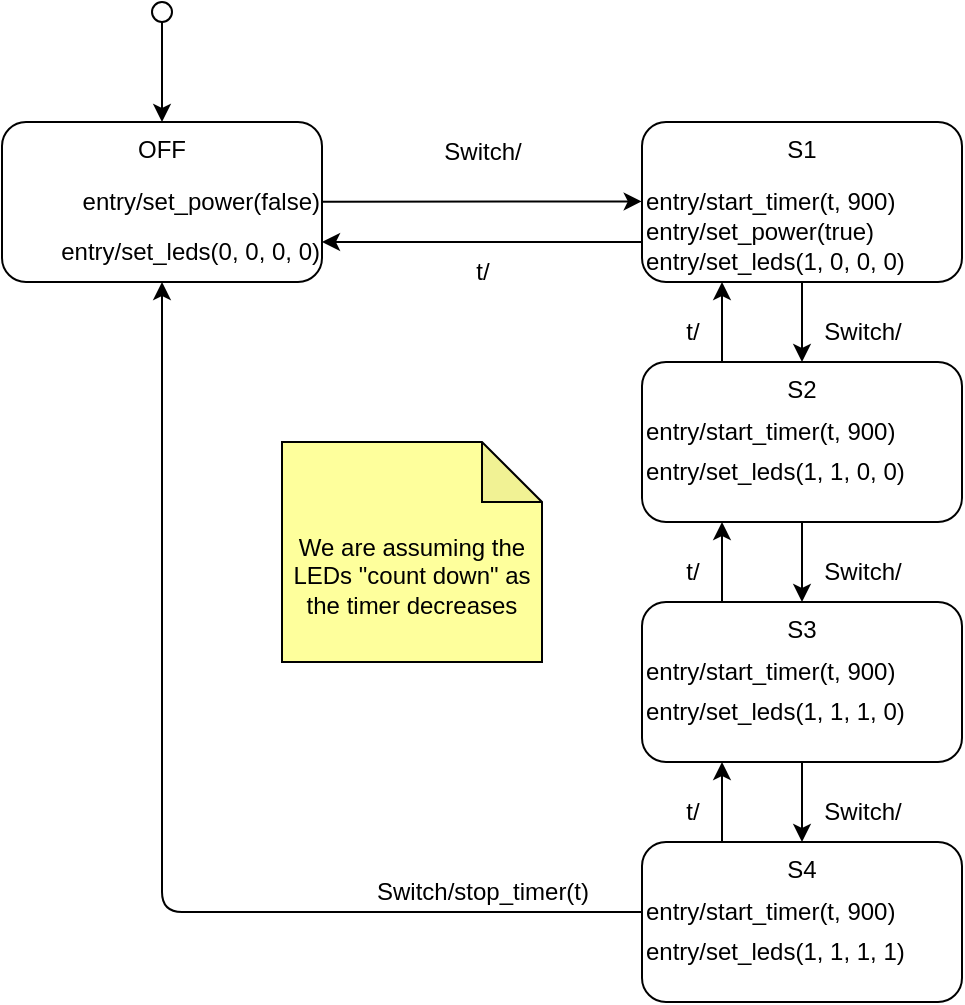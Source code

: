 <mxfile>
    <diagram id="N-Y1tkPyOTOdXdy4aFnt" name="Page-1">
        <mxGraphModel dx="708" dy="896" grid="1" gridSize="10" guides="1" tooltips="1" connect="1" arrows="1" fold="1" page="0" pageScale="1" pageWidth="827" pageHeight="1169" math="0" shadow="0">
            <root>
                <mxCell id="0"/>
                <mxCell id="1" parent="0"/>
                <mxCell id="27" style="edgeStyle=none;html=1;entryX=-0.001;entryY=0.49;entryDx=0;entryDy=0;entryPerimeter=0;" edge="1" parent="1" source="2" target="15">
                    <mxGeometry relative="1" as="geometry"/>
                </mxCell>
                <mxCell id="2" value="OFF" style="rounded=1;whiteSpace=wrap;html=1;verticalAlign=top;" vertex="1" parent="1">
                    <mxGeometry x="160" y="-40" width="160" height="80" as="geometry"/>
                </mxCell>
                <mxCell id="20" style="edgeStyle=none;html=1;entryX=0.5;entryY=0;entryDx=0;entryDy=0;" edge="1" parent="1" source="3" target="4">
                    <mxGeometry relative="1" as="geometry"/>
                </mxCell>
                <mxCell id="33" style="edgeStyle=none;html=1;exitX=0;exitY=0.75;exitDx=0;exitDy=0;entryX=1;entryY=0.75;entryDx=0;entryDy=0;" edge="1" parent="1" source="3" target="2">
                    <mxGeometry relative="1" as="geometry"/>
                </mxCell>
                <mxCell id="3" value="S1" style="rounded=1;whiteSpace=wrap;html=1;verticalAlign=top;" vertex="1" parent="1">
                    <mxGeometry x="480" y="-40" width="160" height="80" as="geometry"/>
                </mxCell>
                <mxCell id="21" style="edgeStyle=none;html=1;entryX=0.5;entryY=0;entryDx=0;entryDy=0;" edge="1" parent="1" source="4" target="7">
                    <mxGeometry relative="1" as="geometry"/>
                </mxCell>
                <mxCell id="32" style="edgeStyle=none;html=1;exitX=0.25;exitY=0;exitDx=0;exitDy=0;entryX=0.25;entryY=1;entryDx=0;entryDy=0;" edge="1" parent="1" source="4" target="3">
                    <mxGeometry relative="1" as="geometry"/>
                </mxCell>
                <mxCell id="4" value="S2" style="rounded=1;whiteSpace=wrap;html=1;verticalAlign=top;" vertex="1" parent="1">
                    <mxGeometry x="480" y="80" width="160" height="80" as="geometry"/>
                </mxCell>
                <mxCell id="30" style="edgeStyle=none;html=1;exitX=0.25;exitY=0;exitDx=0;exitDy=0;entryX=0.25;entryY=1;entryDx=0;entryDy=0;" edge="1" parent="1" source="6" target="7">
                    <mxGeometry relative="1" as="geometry"/>
                </mxCell>
                <mxCell id="6" value="S4" style="rounded=1;whiteSpace=wrap;html=1;verticalAlign=top;" vertex="1" parent="1">
                    <mxGeometry x="480" y="320" width="160" height="80" as="geometry"/>
                </mxCell>
                <mxCell id="22" style="edgeStyle=none;html=1;entryX=0.5;entryY=0;entryDx=0;entryDy=0;" edge="1" parent="1" source="7" target="6">
                    <mxGeometry relative="1" as="geometry"/>
                </mxCell>
                <mxCell id="31" style="edgeStyle=none;html=1;exitX=0.25;exitY=0;exitDx=0;exitDy=0;entryX=0.25;entryY=1;entryDx=0;entryDy=0;" edge="1" parent="1" source="7" target="4">
                    <mxGeometry relative="1" as="geometry"/>
                </mxCell>
                <mxCell id="7" value="S3&lt;br&gt;" style="rounded=1;whiteSpace=wrap;html=1;verticalAlign=top;" vertex="1" parent="1">
                    <mxGeometry x="480" y="200" width="160" height="80" as="geometry"/>
                </mxCell>
                <mxCell id="8" value="Switch/stop_timer(t)" style="text;html=1;align=center;verticalAlign=middle;resizable=0;points=[];autosize=1;strokeColor=none;fillColor=none;" vertex="1" parent="1">
                    <mxGeometry x="335" y="330" width="130" height="30" as="geometry"/>
                </mxCell>
                <mxCell id="15" value="entry/start_timer(t, 900)" style="text;html=1;align=left;verticalAlign=middle;resizable=0;points=[];autosize=1;strokeColor=none;fillColor=none;" vertex="1" parent="1">
                    <mxGeometry x="480" y="-15" width="150" height="30" as="geometry"/>
                </mxCell>
                <mxCell id="28" style="edgeStyle=none;html=1;entryX=0.5;entryY=1;entryDx=0;entryDy=0;" edge="1" parent="1" source="17" target="2">
                    <mxGeometry relative="1" as="geometry">
                        <Array as="points">
                            <mxPoint x="240" y="355"/>
                        </Array>
                    </mxGeometry>
                </mxCell>
                <mxCell id="17" value="entry/start_timer(t, 900)" style="text;html=1;align=left;verticalAlign=middle;resizable=0;points=[];autosize=1;strokeColor=none;fillColor=none;" vertex="1" parent="1">
                    <mxGeometry x="480" y="340" width="150" height="30" as="geometry"/>
                </mxCell>
                <mxCell id="18" value="entry/start_timer(t, 900)" style="text;html=1;align=left;verticalAlign=middle;resizable=0;points=[];autosize=1;strokeColor=none;fillColor=none;" vertex="1" parent="1">
                    <mxGeometry x="480" y="220" width="150" height="30" as="geometry"/>
                </mxCell>
                <mxCell id="19" value="entry/start_timer(t, 900)" style="text;html=1;align=left;verticalAlign=middle;resizable=0;points=[];autosize=1;strokeColor=none;fillColor=none;" vertex="1" parent="1">
                    <mxGeometry x="480" y="100" width="150" height="30" as="geometry"/>
                </mxCell>
                <mxCell id="23" value="Switch/" style="text;html=1;align=center;verticalAlign=middle;resizable=0;points=[];autosize=1;strokeColor=none;fillColor=none;" vertex="1" parent="1">
                    <mxGeometry x="560" y="290" width="60" height="30" as="geometry"/>
                </mxCell>
                <mxCell id="24" value="Switch/" style="text;html=1;align=center;verticalAlign=middle;resizable=0;points=[];autosize=1;strokeColor=none;fillColor=none;" vertex="1" parent="1">
                    <mxGeometry x="560" y="170" width="60" height="30" as="geometry"/>
                </mxCell>
                <mxCell id="25" value="Switch/" style="text;html=1;align=center;verticalAlign=middle;resizable=0;points=[];autosize=1;strokeColor=none;fillColor=none;" vertex="1" parent="1">
                    <mxGeometry x="560" y="50" width="60" height="30" as="geometry"/>
                </mxCell>
                <mxCell id="26" value="Switch/" style="text;html=1;align=center;verticalAlign=middle;resizable=0;points=[];autosize=1;strokeColor=none;fillColor=none;" vertex="1" parent="1">
                    <mxGeometry x="370" y="-40" width="60" height="30" as="geometry"/>
                </mxCell>
                <mxCell id="35" value="t/" style="text;html=1;align=center;verticalAlign=middle;resizable=0;points=[];autosize=1;strokeColor=none;fillColor=none;" vertex="1" parent="1">
                    <mxGeometry x="385" y="20" width="30" height="30" as="geometry"/>
                </mxCell>
                <mxCell id="36" value="t/" style="text;html=1;align=center;verticalAlign=middle;resizable=0;points=[];autosize=1;strokeColor=none;fillColor=none;" vertex="1" parent="1">
                    <mxGeometry x="490" y="50" width="30" height="30" as="geometry"/>
                </mxCell>
                <mxCell id="37" value="t/" style="text;html=1;align=center;verticalAlign=middle;resizable=0;points=[];autosize=1;strokeColor=none;fillColor=none;" vertex="1" parent="1">
                    <mxGeometry x="490" y="170" width="30" height="30" as="geometry"/>
                </mxCell>
                <mxCell id="38" value="t/" style="text;html=1;align=center;verticalAlign=middle;resizable=0;points=[];autosize=1;strokeColor=none;fillColor=none;" vertex="1" parent="1">
                    <mxGeometry x="490" y="290" width="30" height="30" as="geometry"/>
                </mxCell>
                <mxCell id="40" value="entry/set_power(false)" style="text;html=1;align=right;verticalAlign=middle;resizable=0;points=[];autosize=1;strokeColor=none;fillColor=none;" vertex="1" parent="1">
                    <mxGeometry x="180" y="-15" width="140" height="30" as="geometry"/>
                </mxCell>
                <mxCell id="42" value="entry/set_power(true)" style="text;html=1;align=left;verticalAlign=middle;resizable=0;points=[];autosize=1;strokeColor=none;fillColor=none;" vertex="1" parent="1">
                    <mxGeometry x="480" width="140" height="30" as="geometry"/>
                </mxCell>
                <mxCell id="43" value="entry/set_leds(0, 0, 0, 0)" style="text;html=1;align=right;verticalAlign=middle;resizable=0;points=[];autosize=1;strokeColor=none;fillColor=none;" vertex="1" parent="1">
                    <mxGeometry x="170" y="10" width="150" height="30" as="geometry"/>
                </mxCell>
                <mxCell id="44" value="entry/set_leds(1, 0, 0, 0)" style="text;html=1;align=left;verticalAlign=middle;resizable=0;points=[];autosize=1;strokeColor=none;fillColor=none;" vertex="1" parent="1">
                    <mxGeometry x="480" y="15" width="150" height="30" as="geometry"/>
                </mxCell>
                <mxCell id="45" value="entry/set_leds(1, 1, 0, 0)" style="text;html=1;align=left;verticalAlign=middle;resizable=0;points=[];autosize=1;strokeColor=none;fillColor=none;" vertex="1" parent="1">
                    <mxGeometry x="480" y="120" width="150" height="30" as="geometry"/>
                </mxCell>
                <mxCell id="46" value="entry/set_leds(1, 1, 1, 0)" style="text;html=1;align=left;verticalAlign=middle;resizable=0;points=[];autosize=1;strokeColor=none;fillColor=none;" vertex="1" parent="1">
                    <mxGeometry x="480" y="240" width="150" height="30" as="geometry"/>
                </mxCell>
                <mxCell id="47" value="entry/set_leds(1, 1, 1, 1)" style="text;html=1;align=left;verticalAlign=middle;resizable=0;points=[];autosize=1;strokeColor=none;fillColor=none;" vertex="1" parent="1">
                    <mxGeometry x="480" y="360" width="150" height="30" as="geometry"/>
                </mxCell>
                <mxCell id="48" value="&lt;font color=&quot;#000000&quot;&gt;We are assuming the LEDs &quot;count down&quot; as the timer decreases&lt;/font&gt;" style="shape=note;whiteSpace=wrap;html=1;backgroundOutline=1;darkOpacity=0.05;spacingTop=23;fillColor=#FEFF9C;" vertex="1" parent="1">
                    <mxGeometry x="300" y="120" width="130" height="110" as="geometry"/>
                </mxCell>
                <mxCell id="52" style="edgeStyle=none;html=1;entryX=0.5;entryY=0;entryDx=0;entryDy=0;fontColor=#FFFFFF;" edge="1" parent="1" source="51" target="2">
                    <mxGeometry relative="1" as="geometry"/>
                </mxCell>
                <mxCell id="51" value="" style="ellipse;whiteSpace=wrap;html=1;aspect=fixed;" vertex="1" parent="1">
                    <mxGeometry x="235" y="-100" width="10" height="10" as="geometry"/>
                </mxCell>
            </root>
        </mxGraphModel>
    </diagram>
</mxfile>